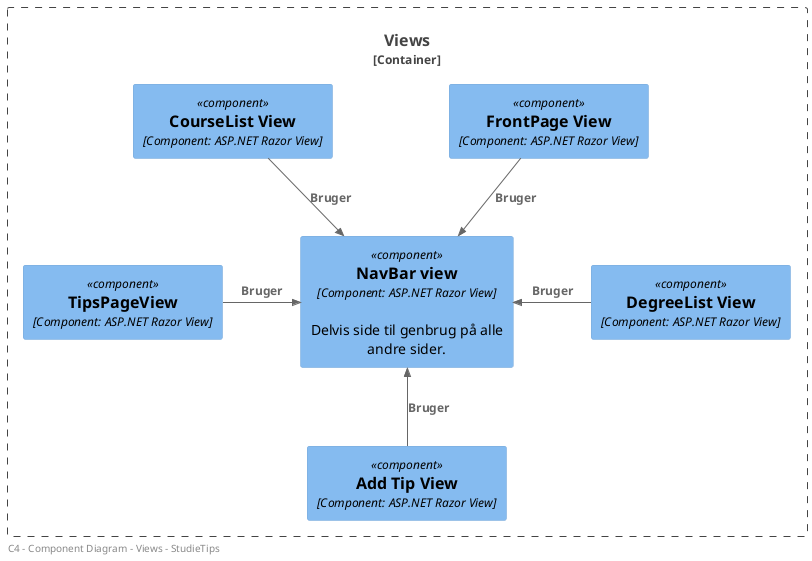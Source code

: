 @startuml Component Diagram Views
!include <C4/C4_Container>
!include <C4/C4_Component>

left footer "   C4 - Component Diagram - Views - StudieTips"

Container_Boundary(Views,"Views",""){
    Component(View1, "FrontPage View", "Component: ASP.NET Razor View")
    Component(View2, "DegreeList View", "Component: ASP.NET Razor View")
    Component(View3, "CourseList View", "Component: ASP.NET Razor View")
    Component(View4, "TipsPageView", "Component: ASP.NET Razor View")
    Component(View5, "Add Tip View", "Component: ASP.NET Razor View")
    Component(View7, "NavBar view", "Component: ASP.NET Razor View", "Delvis side til genbrug på alle andre sider.")
    
    
} 

Lay_D(View1,View2)
Lay_D(View3,View4)

Rel_R(View1,View7,"Bruger")
Rel_R(View2,View7,"Bruger")
Rel_R(View3,View7,"Bruger")
Rel_R(View4,View7,"Bruger")
Rel_U(View5,View7,"Bruger")
@enduml